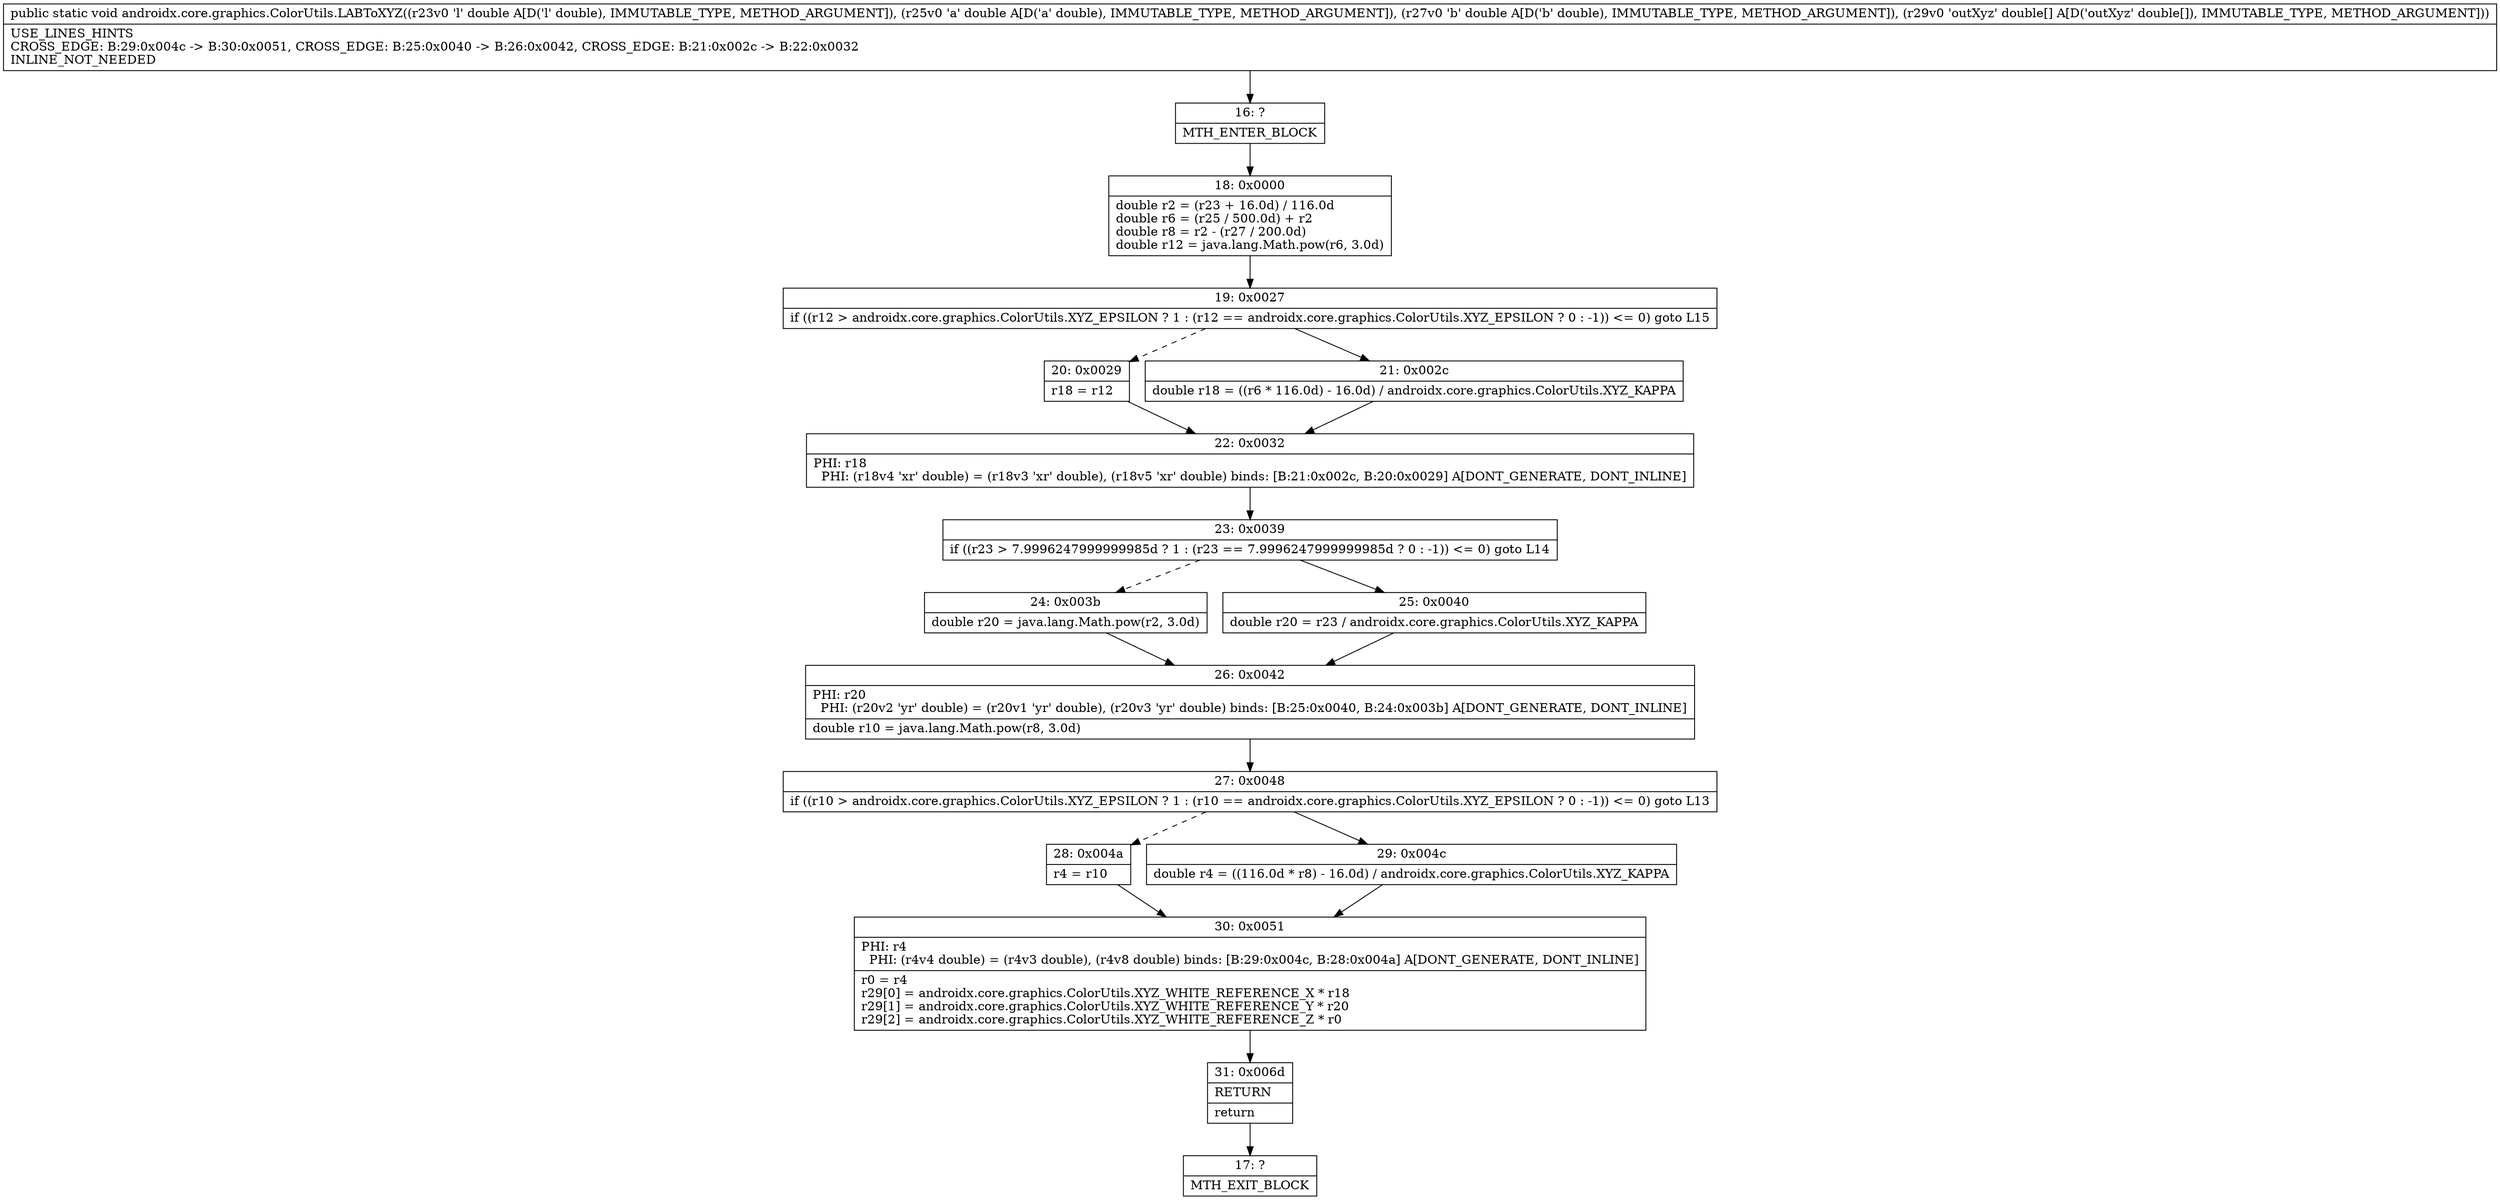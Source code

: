 digraph "CFG forandroidx.core.graphics.ColorUtils.LABToXYZ(DDD[D)V" {
Node_16 [shape=record,label="{16\:\ ?|MTH_ENTER_BLOCK\l}"];
Node_18 [shape=record,label="{18\:\ 0x0000|double r2 = (r23 + 16.0d) \/ 116.0d\ldouble r6 = (r25 \/ 500.0d) + r2\ldouble r8 = r2 \- (r27 \/ 200.0d)\ldouble r12 = java.lang.Math.pow(r6, 3.0d)\l}"];
Node_19 [shape=record,label="{19\:\ 0x0027|if ((r12 \> androidx.core.graphics.ColorUtils.XYZ_EPSILON ? 1 : (r12 == androidx.core.graphics.ColorUtils.XYZ_EPSILON ? 0 : \-1)) \<= 0) goto L15\l}"];
Node_20 [shape=record,label="{20\:\ 0x0029|r18 = r12\l}"];
Node_22 [shape=record,label="{22\:\ 0x0032|PHI: r18 \l  PHI: (r18v4 'xr' double) = (r18v3 'xr' double), (r18v5 'xr' double) binds: [B:21:0x002c, B:20:0x0029] A[DONT_GENERATE, DONT_INLINE]\l}"];
Node_23 [shape=record,label="{23\:\ 0x0039|if ((r23 \> 7.9996247999999985d ? 1 : (r23 == 7.9996247999999985d ? 0 : \-1)) \<= 0) goto L14\l}"];
Node_24 [shape=record,label="{24\:\ 0x003b|double r20 = java.lang.Math.pow(r2, 3.0d)\l}"];
Node_26 [shape=record,label="{26\:\ 0x0042|PHI: r20 \l  PHI: (r20v2 'yr' double) = (r20v1 'yr' double), (r20v3 'yr' double) binds: [B:25:0x0040, B:24:0x003b] A[DONT_GENERATE, DONT_INLINE]\l|double r10 = java.lang.Math.pow(r8, 3.0d)\l}"];
Node_27 [shape=record,label="{27\:\ 0x0048|if ((r10 \> androidx.core.graphics.ColorUtils.XYZ_EPSILON ? 1 : (r10 == androidx.core.graphics.ColorUtils.XYZ_EPSILON ? 0 : \-1)) \<= 0) goto L13\l}"];
Node_28 [shape=record,label="{28\:\ 0x004a|r4 = r10\l}"];
Node_30 [shape=record,label="{30\:\ 0x0051|PHI: r4 \l  PHI: (r4v4 double) = (r4v3 double), (r4v8 double) binds: [B:29:0x004c, B:28:0x004a] A[DONT_GENERATE, DONT_INLINE]\l|r0 = r4\lr29[0] = androidx.core.graphics.ColorUtils.XYZ_WHITE_REFERENCE_X * r18\lr29[1] = androidx.core.graphics.ColorUtils.XYZ_WHITE_REFERENCE_Y * r20\lr29[2] = androidx.core.graphics.ColorUtils.XYZ_WHITE_REFERENCE_Z * r0\l}"];
Node_31 [shape=record,label="{31\:\ 0x006d|RETURN\l|return\l}"];
Node_17 [shape=record,label="{17\:\ ?|MTH_EXIT_BLOCK\l}"];
Node_29 [shape=record,label="{29\:\ 0x004c|double r4 = ((116.0d * r8) \- 16.0d) \/ androidx.core.graphics.ColorUtils.XYZ_KAPPA\l}"];
Node_25 [shape=record,label="{25\:\ 0x0040|double r20 = r23 \/ androidx.core.graphics.ColorUtils.XYZ_KAPPA\l}"];
Node_21 [shape=record,label="{21\:\ 0x002c|double r18 = ((r6 * 116.0d) \- 16.0d) \/ androidx.core.graphics.ColorUtils.XYZ_KAPPA\l}"];
MethodNode[shape=record,label="{public static void androidx.core.graphics.ColorUtils.LABToXYZ((r23v0 'l' double A[D('l' double), IMMUTABLE_TYPE, METHOD_ARGUMENT]), (r25v0 'a' double A[D('a' double), IMMUTABLE_TYPE, METHOD_ARGUMENT]), (r27v0 'b' double A[D('b' double), IMMUTABLE_TYPE, METHOD_ARGUMENT]), (r29v0 'outXyz' double[] A[D('outXyz' double[]), IMMUTABLE_TYPE, METHOD_ARGUMENT]))  | USE_LINES_HINTS\lCROSS_EDGE: B:29:0x004c \-\> B:30:0x0051, CROSS_EDGE: B:25:0x0040 \-\> B:26:0x0042, CROSS_EDGE: B:21:0x002c \-\> B:22:0x0032\lINLINE_NOT_NEEDED\l}"];
MethodNode -> Node_16;Node_16 -> Node_18;
Node_18 -> Node_19;
Node_19 -> Node_20[style=dashed];
Node_19 -> Node_21;
Node_20 -> Node_22;
Node_22 -> Node_23;
Node_23 -> Node_24[style=dashed];
Node_23 -> Node_25;
Node_24 -> Node_26;
Node_26 -> Node_27;
Node_27 -> Node_28[style=dashed];
Node_27 -> Node_29;
Node_28 -> Node_30;
Node_30 -> Node_31;
Node_31 -> Node_17;
Node_29 -> Node_30;
Node_25 -> Node_26;
Node_21 -> Node_22;
}

